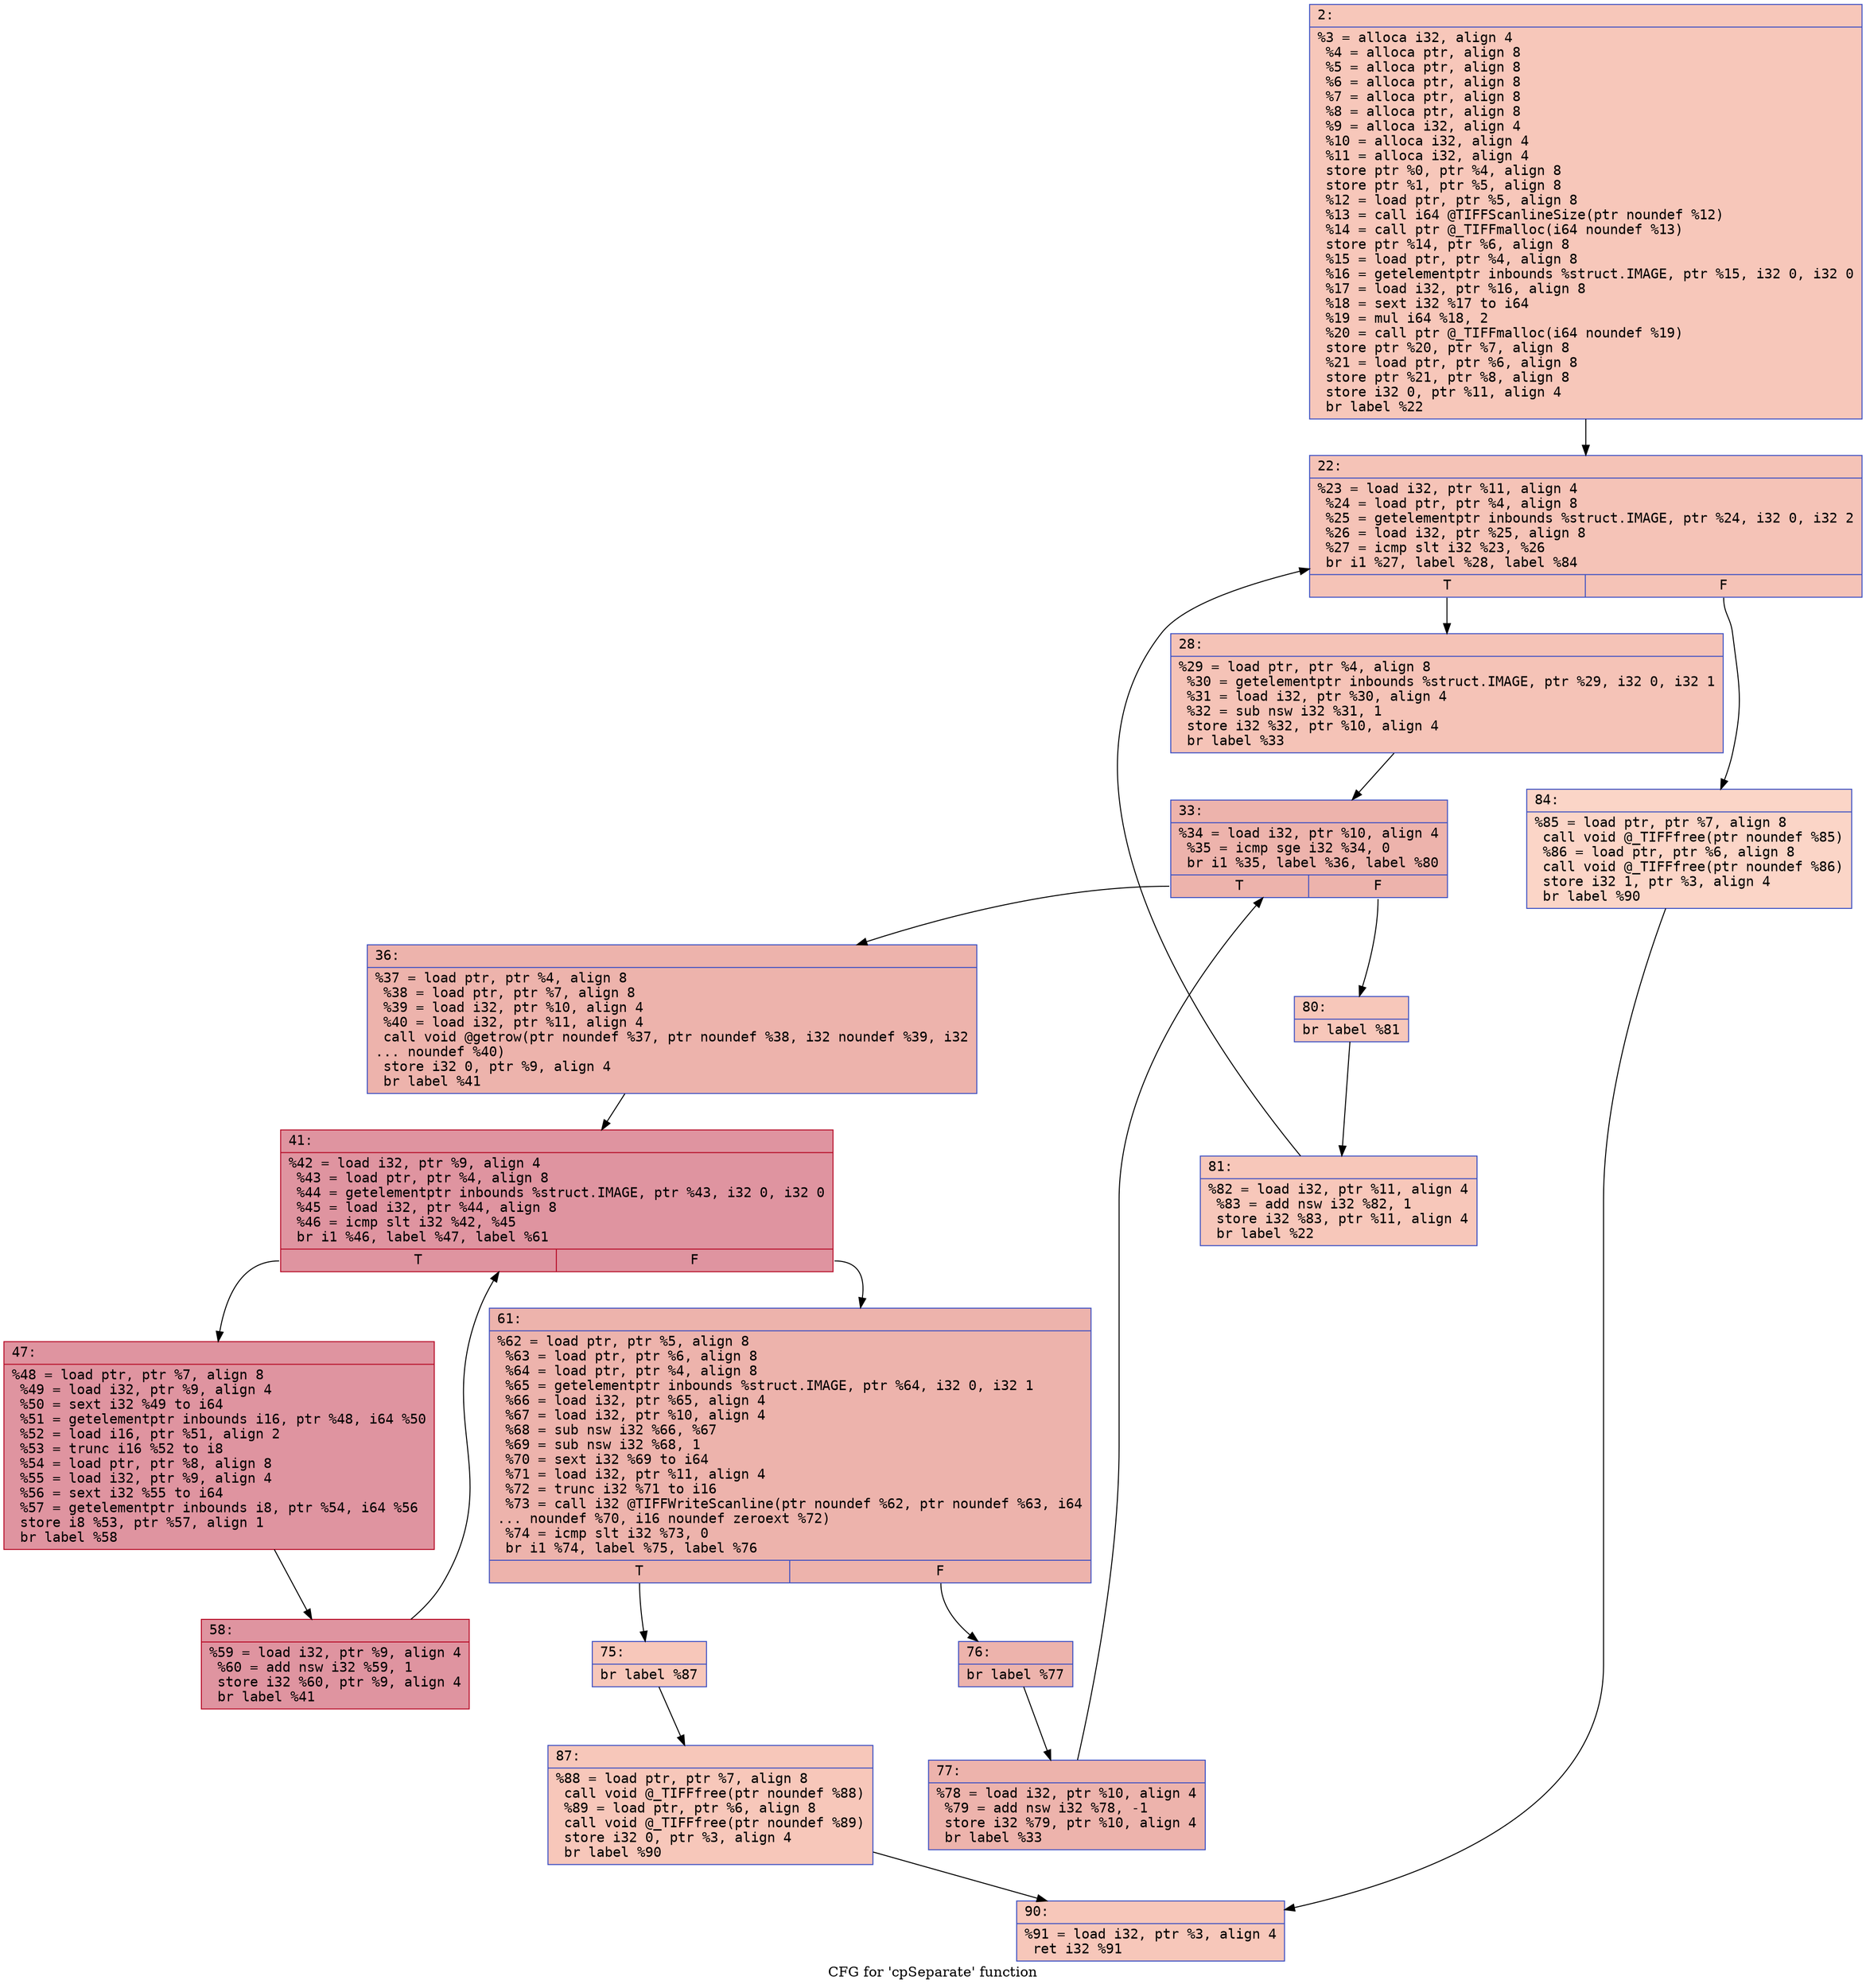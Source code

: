 digraph "CFG for 'cpSeparate' function" {
	label="CFG for 'cpSeparate' function";

	Node0x600003bb0370 [shape=record,color="#3d50c3ff", style=filled, fillcolor="#ec7f6370" fontname="Courier",label="{2:\l|  %3 = alloca i32, align 4\l  %4 = alloca ptr, align 8\l  %5 = alloca ptr, align 8\l  %6 = alloca ptr, align 8\l  %7 = alloca ptr, align 8\l  %8 = alloca ptr, align 8\l  %9 = alloca i32, align 4\l  %10 = alloca i32, align 4\l  %11 = alloca i32, align 4\l  store ptr %0, ptr %4, align 8\l  store ptr %1, ptr %5, align 8\l  %12 = load ptr, ptr %5, align 8\l  %13 = call i64 @TIFFScanlineSize(ptr noundef %12)\l  %14 = call ptr @_TIFFmalloc(i64 noundef %13)\l  store ptr %14, ptr %6, align 8\l  %15 = load ptr, ptr %4, align 8\l  %16 = getelementptr inbounds %struct.IMAGE, ptr %15, i32 0, i32 0\l  %17 = load i32, ptr %16, align 8\l  %18 = sext i32 %17 to i64\l  %19 = mul i64 %18, 2\l  %20 = call ptr @_TIFFmalloc(i64 noundef %19)\l  store ptr %20, ptr %7, align 8\l  %21 = load ptr, ptr %6, align 8\l  store ptr %21, ptr %8, align 8\l  store i32 0, ptr %11, align 4\l  br label %22\l}"];
	Node0x600003bb0370 -> Node0x600003bb03c0[tooltip="2 -> 22\nProbability 100.00%" ];
	Node0x600003bb03c0 [shape=record,color="#3d50c3ff", style=filled, fillcolor="#e8765c70" fontname="Courier",label="{22:\l|  %23 = load i32, ptr %11, align 4\l  %24 = load ptr, ptr %4, align 8\l  %25 = getelementptr inbounds %struct.IMAGE, ptr %24, i32 0, i32 2\l  %26 = load i32, ptr %25, align 8\l  %27 = icmp slt i32 %23, %26\l  br i1 %27, label %28, label %84\l|{<s0>T|<s1>F}}"];
	Node0x600003bb03c0:s0 -> Node0x600003bb0410[tooltip="22 -> 28\nProbability 96.88%" ];
	Node0x600003bb03c0:s1 -> Node0x600003bb07d0[tooltip="22 -> 84\nProbability 3.12%" ];
	Node0x600003bb0410 [shape=record,color="#3d50c3ff", style=filled, fillcolor="#e8765c70" fontname="Courier",label="{28:\l|  %29 = load ptr, ptr %4, align 8\l  %30 = getelementptr inbounds %struct.IMAGE, ptr %29, i32 0, i32 1\l  %31 = load i32, ptr %30, align 4\l  %32 = sub nsw i32 %31, 1\l  store i32 %32, ptr %10, align 4\l  br label %33\l}"];
	Node0x600003bb0410 -> Node0x600003bb0460[tooltip="28 -> 33\nProbability 100.00%" ];
	Node0x600003bb0460 [shape=record,color="#3d50c3ff", style=filled, fillcolor="#d6524470" fontname="Courier",label="{33:\l|  %34 = load i32, ptr %10, align 4\l  %35 = icmp sge i32 %34, 0\l  br i1 %35, label %36, label %80\l|{<s0>T|<s1>F}}"];
	Node0x600003bb0460:s0 -> Node0x600003bb04b0[tooltip="33 -> 36\nProbability 96.88%" ];
	Node0x600003bb0460:s1 -> Node0x600003bb0730[tooltip="33 -> 80\nProbability 3.12%" ];
	Node0x600003bb04b0 [shape=record,color="#3d50c3ff", style=filled, fillcolor="#d6524470" fontname="Courier",label="{36:\l|  %37 = load ptr, ptr %4, align 8\l  %38 = load ptr, ptr %7, align 8\l  %39 = load i32, ptr %10, align 4\l  %40 = load i32, ptr %11, align 4\l  call void @getrow(ptr noundef %37, ptr noundef %38, i32 noundef %39, i32\l... noundef %40)\l  store i32 0, ptr %9, align 4\l  br label %41\l}"];
	Node0x600003bb04b0 -> Node0x600003bb0500[tooltip="36 -> 41\nProbability 100.00%" ];
	Node0x600003bb0500 [shape=record,color="#b70d28ff", style=filled, fillcolor="#b70d2870" fontname="Courier",label="{41:\l|  %42 = load i32, ptr %9, align 4\l  %43 = load ptr, ptr %4, align 8\l  %44 = getelementptr inbounds %struct.IMAGE, ptr %43, i32 0, i32 0\l  %45 = load i32, ptr %44, align 8\l  %46 = icmp slt i32 %42, %45\l  br i1 %46, label %47, label %61\l|{<s0>T|<s1>F}}"];
	Node0x600003bb0500:s0 -> Node0x600003bb0550[tooltip="41 -> 47\nProbability 96.88%" ];
	Node0x600003bb0500:s1 -> Node0x600003bb05f0[tooltip="41 -> 61\nProbability 3.12%" ];
	Node0x600003bb0550 [shape=record,color="#b70d28ff", style=filled, fillcolor="#b70d2870" fontname="Courier",label="{47:\l|  %48 = load ptr, ptr %7, align 8\l  %49 = load i32, ptr %9, align 4\l  %50 = sext i32 %49 to i64\l  %51 = getelementptr inbounds i16, ptr %48, i64 %50\l  %52 = load i16, ptr %51, align 2\l  %53 = trunc i16 %52 to i8\l  %54 = load ptr, ptr %8, align 8\l  %55 = load i32, ptr %9, align 4\l  %56 = sext i32 %55 to i64\l  %57 = getelementptr inbounds i8, ptr %54, i64 %56\l  store i8 %53, ptr %57, align 1\l  br label %58\l}"];
	Node0x600003bb0550 -> Node0x600003bb05a0[tooltip="47 -> 58\nProbability 100.00%" ];
	Node0x600003bb05a0 [shape=record,color="#b70d28ff", style=filled, fillcolor="#b70d2870" fontname="Courier",label="{58:\l|  %59 = load i32, ptr %9, align 4\l  %60 = add nsw i32 %59, 1\l  store i32 %60, ptr %9, align 4\l  br label %41\l}"];
	Node0x600003bb05a0 -> Node0x600003bb0500[tooltip="58 -> 41\nProbability 100.00%" ];
	Node0x600003bb05f0 [shape=record,color="#3d50c3ff", style=filled, fillcolor="#d6524470" fontname="Courier",label="{61:\l|  %62 = load ptr, ptr %5, align 8\l  %63 = load ptr, ptr %6, align 8\l  %64 = load ptr, ptr %4, align 8\l  %65 = getelementptr inbounds %struct.IMAGE, ptr %64, i32 0, i32 1\l  %66 = load i32, ptr %65, align 4\l  %67 = load i32, ptr %10, align 4\l  %68 = sub nsw i32 %66, %67\l  %69 = sub nsw i32 %68, 1\l  %70 = sext i32 %69 to i64\l  %71 = load i32, ptr %11, align 4\l  %72 = trunc i32 %71 to i16\l  %73 = call i32 @TIFFWriteScanline(ptr noundef %62, ptr noundef %63, i64\l... noundef %70, i16 noundef zeroext %72)\l  %74 = icmp slt i32 %73, 0\l  br i1 %74, label %75, label %76\l|{<s0>T|<s1>F}}"];
	Node0x600003bb05f0:s0 -> Node0x600003bb0640[tooltip="61 -> 75\nProbability 3.12%" ];
	Node0x600003bb05f0:s1 -> Node0x600003bb0690[tooltip="61 -> 76\nProbability 96.88%" ];
	Node0x600003bb0640 [shape=record,color="#3d50c3ff", style=filled, fillcolor="#ec7f6370" fontname="Courier",label="{75:\l|  br label %87\l}"];
	Node0x600003bb0640 -> Node0x600003bb0820[tooltip="75 -> 87\nProbability 100.00%" ];
	Node0x600003bb0690 [shape=record,color="#3d50c3ff", style=filled, fillcolor="#d6524470" fontname="Courier",label="{76:\l|  br label %77\l}"];
	Node0x600003bb0690 -> Node0x600003bb06e0[tooltip="76 -> 77\nProbability 100.00%" ];
	Node0x600003bb06e0 [shape=record,color="#3d50c3ff", style=filled, fillcolor="#d6524470" fontname="Courier",label="{77:\l|  %78 = load i32, ptr %10, align 4\l  %79 = add nsw i32 %78, -1\l  store i32 %79, ptr %10, align 4\l  br label %33\l}"];
	Node0x600003bb06e0 -> Node0x600003bb0460[tooltip="77 -> 33\nProbability 100.00%" ];
	Node0x600003bb0730 [shape=record,color="#3d50c3ff", style=filled, fillcolor="#ec7f6370" fontname="Courier",label="{80:\l|  br label %81\l}"];
	Node0x600003bb0730 -> Node0x600003bb0780[tooltip="80 -> 81\nProbability 100.00%" ];
	Node0x600003bb0780 [shape=record,color="#3d50c3ff", style=filled, fillcolor="#ec7f6370" fontname="Courier",label="{81:\l|  %82 = load i32, ptr %11, align 4\l  %83 = add nsw i32 %82, 1\l  store i32 %83, ptr %11, align 4\l  br label %22\l}"];
	Node0x600003bb0780 -> Node0x600003bb03c0[tooltip="81 -> 22\nProbability 100.00%" ];
	Node0x600003bb07d0 [shape=record,color="#3d50c3ff", style=filled, fillcolor="#f5a08170" fontname="Courier",label="{84:\l|  %85 = load ptr, ptr %7, align 8\l  call void @_TIFFfree(ptr noundef %85)\l  %86 = load ptr, ptr %6, align 8\l  call void @_TIFFfree(ptr noundef %86)\l  store i32 1, ptr %3, align 4\l  br label %90\l}"];
	Node0x600003bb07d0 -> Node0x600003bb0870[tooltip="84 -> 90\nProbability 100.00%" ];
	Node0x600003bb0820 [shape=record,color="#3d50c3ff", style=filled, fillcolor="#ec7f6370" fontname="Courier",label="{87:\l|  %88 = load ptr, ptr %7, align 8\l  call void @_TIFFfree(ptr noundef %88)\l  %89 = load ptr, ptr %6, align 8\l  call void @_TIFFfree(ptr noundef %89)\l  store i32 0, ptr %3, align 4\l  br label %90\l}"];
	Node0x600003bb0820 -> Node0x600003bb0870[tooltip="87 -> 90\nProbability 100.00%" ];
	Node0x600003bb0870 [shape=record,color="#3d50c3ff", style=filled, fillcolor="#ec7f6370" fontname="Courier",label="{90:\l|  %91 = load i32, ptr %3, align 4\l  ret i32 %91\l}"];
}
